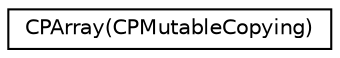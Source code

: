 digraph "Graphical Class Hierarchy"
{
  edge [fontname="Helvetica",fontsize="10",labelfontname="Helvetica",labelfontsize="10"];
  node [fontname="Helvetica",fontsize="10",shape=record];
  rankdir="LR";
  Node1 [label="CPArray(CPMutableCopying)",height=0.2,width=0.4,color="black", fillcolor="white", style="filled",URL="$category_c_p_array_07_c_p_mutable_copying_08.html"];
}
